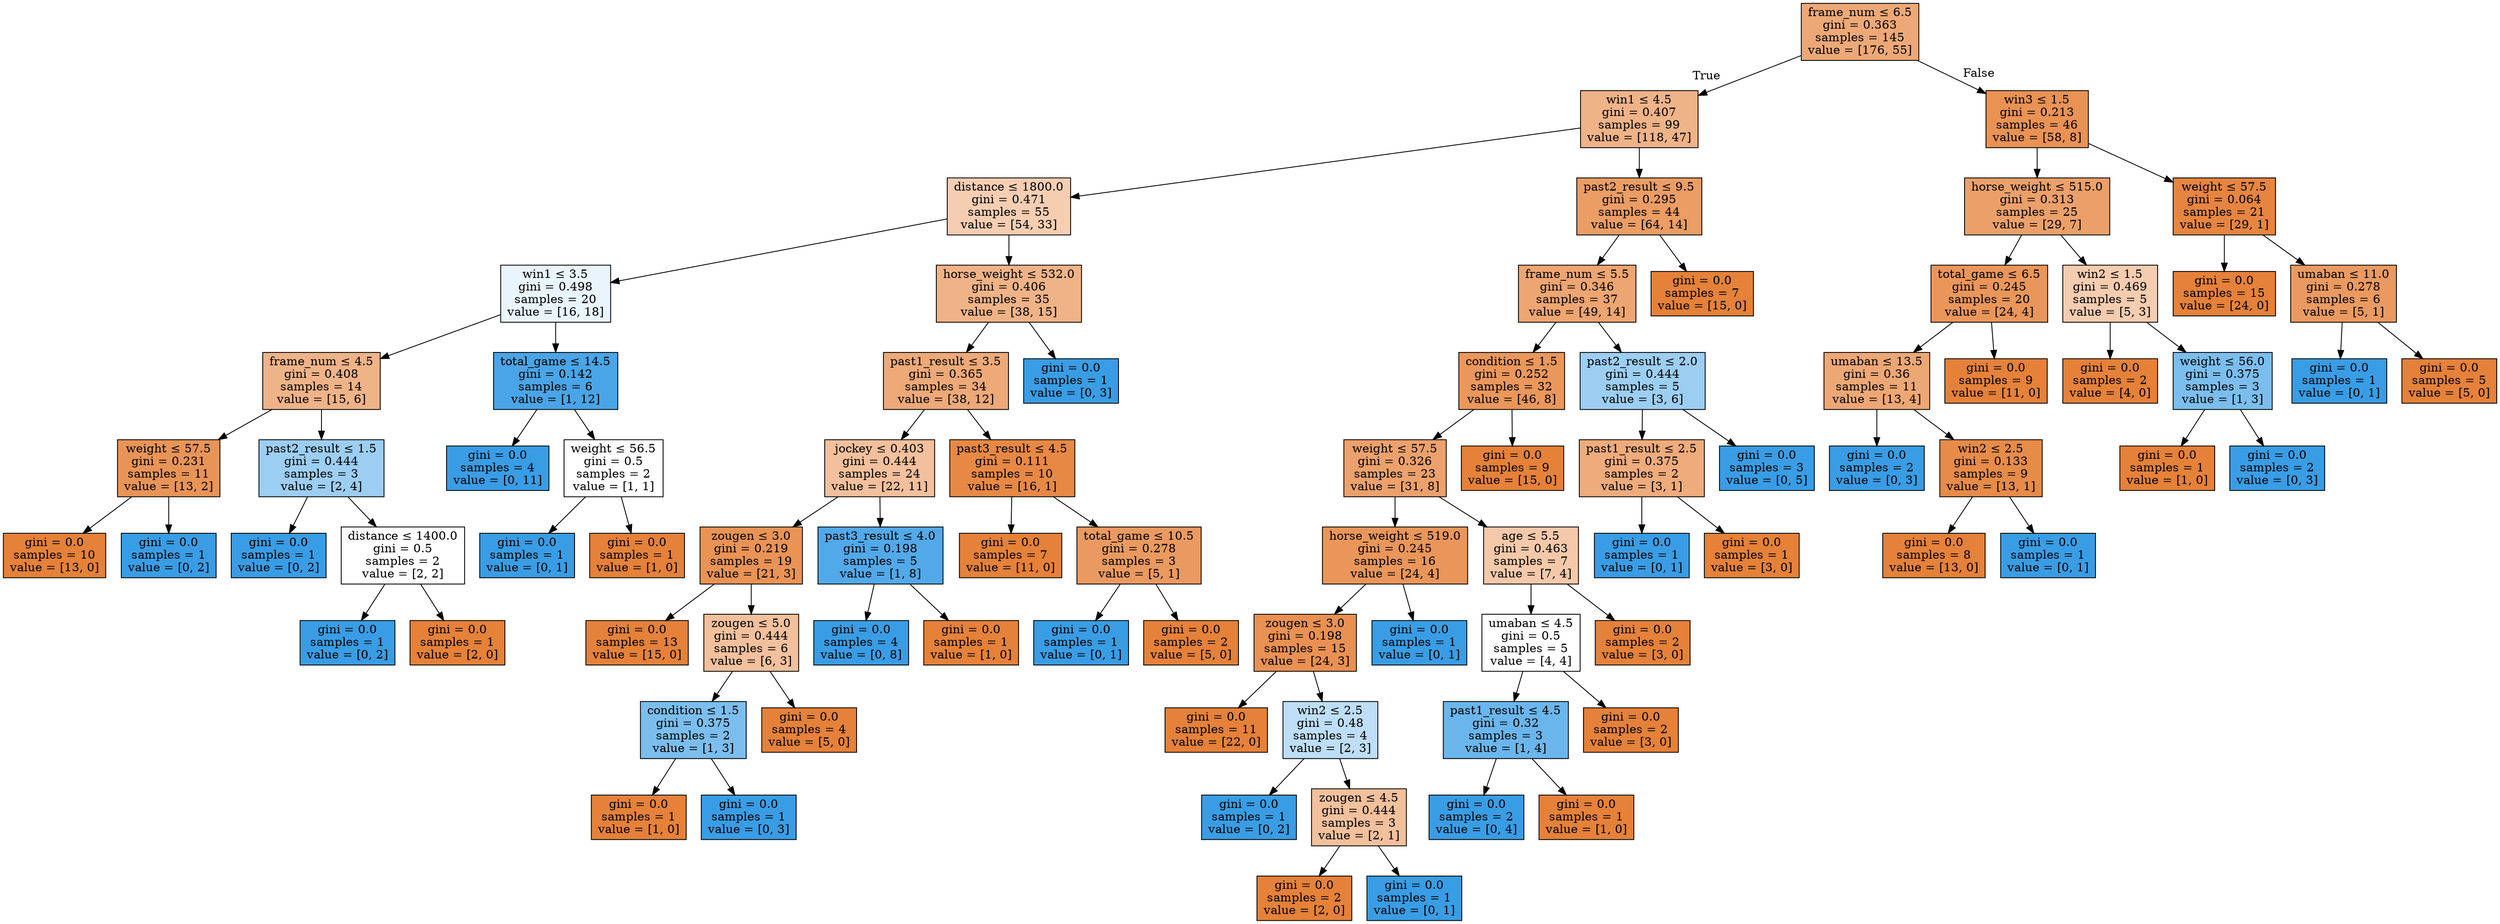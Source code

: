 digraph Tree {
node [shape=box, style="filled", color="black"] ;
0 [label=<frame_num &le; 6.5<br/>gini = 0.363<br/>samples = 145<br/>value = [176, 55]>, fillcolor="#e58139af"] ;
1 [label=<win1 &le; 4.5<br/>gini = 0.407<br/>samples = 99<br/>value = [118, 47]>, fillcolor="#e5813999"] ;
0 -> 1 [labeldistance=2.5, labelangle=45, headlabel="True"] ;
2 [label=<distance &le; 1800.0<br/>gini = 0.471<br/>samples = 55<br/>value = [54, 33]>, fillcolor="#e5813963"] ;
1 -> 2 ;
3 [label=<win1 &le; 3.5<br/>gini = 0.498<br/>samples = 20<br/>value = [16, 18]>, fillcolor="#399de51c"] ;
2 -> 3 ;
4 [label=<frame_num &le; 4.5<br/>gini = 0.408<br/>samples = 14<br/>value = [15, 6]>, fillcolor="#e5813999"] ;
3 -> 4 ;
5 [label=<weight &le; 57.5<br/>gini = 0.231<br/>samples = 11<br/>value = [13, 2]>, fillcolor="#e58139d8"] ;
4 -> 5 ;
6 [label=<gini = 0.0<br/>samples = 10<br/>value = [13, 0]>, fillcolor="#e58139ff"] ;
5 -> 6 ;
7 [label=<gini = 0.0<br/>samples = 1<br/>value = [0, 2]>, fillcolor="#399de5ff"] ;
5 -> 7 ;
8 [label=<past2_result &le; 1.5<br/>gini = 0.444<br/>samples = 3<br/>value = [2, 4]>, fillcolor="#399de57f"] ;
4 -> 8 ;
9 [label=<gini = 0.0<br/>samples = 1<br/>value = [0, 2]>, fillcolor="#399de5ff"] ;
8 -> 9 ;
10 [label=<distance &le; 1400.0<br/>gini = 0.5<br/>samples = 2<br/>value = [2, 2]>, fillcolor="#e5813900"] ;
8 -> 10 ;
11 [label=<gini = 0.0<br/>samples = 1<br/>value = [0, 2]>, fillcolor="#399de5ff"] ;
10 -> 11 ;
12 [label=<gini = 0.0<br/>samples = 1<br/>value = [2, 0]>, fillcolor="#e58139ff"] ;
10 -> 12 ;
13 [label=<total_game &le; 14.5<br/>gini = 0.142<br/>samples = 6<br/>value = [1, 12]>, fillcolor="#399de5ea"] ;
3 -> 13 ;
14 [label=<gini = 0.0<br/>samples = 4<br/>value = [0, 11]>, fillcolor="#399de5ff"] ;
13 -> 14 ;
15 [label=<weight &le; 56.5<br/>gini = 0.5<br/>samples = 2<br/>value = [1, 1]>, fillcolor="#e5813900"] ;
13 -> 15 ;
16 [label=<gini = 0.0<br/>samples = 1<br/>value = [0, 1]>, fillcolor="#399de5ff"] ;
15 -> 16 ;
17 [label=<gini = 0.0<br/>samples = 1<br/>value = [1, 0]>, fillcolor="#e58139ff"] ;
15 -> 17 ;
18 [label=<horse_weight &le; 532.0<br/>gini = 0.406<br/>samples = 35<br/>value = [38, 15]>, fillcolor="#e581399a"] ;
2 -> 18 ;
19 [label=<past1_result &le; 3.5<br/>gini = 0.365<br/>samples = 34<br/>value = [38, 12]>, fillcolor="#e58139ae"] ;
18 -> 19 ;
20 [label=<jockey &le; 0.403<br/>gini = 0.444<br/>samples = 24<br/>value = [22, 11]>, fillcolor="#e581397f"] ;
19 -> 20 ;
21 [label=<zougen &le; 3.0<br/>gini = 0.219<br/>samples = 19<br/>value = [21, 3]>, fillcolor="#e58139db"] ;
20 -> 21 ;
22 [label=<gini = 0.0<br/>samples = 13<br/>value = [15, 0]>, fillcolor="#e58139ff"] ;
21 -> 22 ;
23 [label=<zougen &le; 5.0<br/>gini = 0.444<br/>samples = 6<br/>value = [6, 3]>, fillcolor="#e581397f"] ;
21 -> 23 ;
24 [label=<condition &le; 1.5<br/>gini = 0.375<br/>samples = 2<br/>value = [1, 3]>, fillcolor="#399de5aa"] ;
23 -> 24 ;
25 [label=<gini = 0.0<br/>samples = 1<br/>value = [1, 0]>, fillcolor="#e58139ff"] ;
24 -> 25 ;
26 [label=<gini = 0.0<br/>samples = 1<br/>value = [0, 3]>, fillcolor="#399de5ff"] ;
24 -> 26 ;
27 [label=<gini = 0.0<br/>samples = 4<br/>value = [5, 0]>, fillcolor="#e58139ff"] ;
23 -> 27 ;
28 [label=<past3_result &le; 4.0<br/>gini = 0.198<br/>samples = 5<br/>value = [1, 8]>, fillcolor="#399de5df"] ;
20 -> 28 ;
29 [label=<gini = 0.0<br/>samples = 4<br/>value = [0, 8]>, fillcolor="#399de5ff"] ;
28 -> 29 ;
30 [label=<gini = 0.0<br/>samples = 1<br/>value = [1, 0]>, fillcolor="#e58139ff"] ;
28 -> 30 ;
31 [label=<past3_result &le; 4.5<br/>gini = 0.111<br/>samples = 10<br/>value = [16, 1]>, fillcolor="#e58139ef"] ;
19 -> 31 ;
32 [label=<gini = 0.0<br/>samples = 7<br/>value = [11, 0]>, fillcolor="#e58139ff"] ;
31 -> 32 ;
33 [label=<total_game &le; 10.5<br/>gini = 0.278<br/>samples = 3<br/>value = [5, 1]>, fillcolor="#e58139cc"] ;
31 -> 33 ;
34 [label=<gini = 0.0<br/>samples = 1<br/>value = [0, 1]>, fillcolor="#399de5ff"] ;
33 -> 34 ;
35 [label=<gini = 0.0<br/>samples = 2<br/>value = [5, 0]>, fillcolor="#e58139ff"] ;
33 -> 35 ;
36 [label=<gini = 0.0<br/>samples = 1<br/>value = [0, 3]>, fillcolor="#399de5ff"] ;
18 -> 36 ;
37 [label=<past2_result &le; 9.5<br/>gini = 0.295<br/>samples = 44<br/>value = [64, 14]>, fillcolor="#e58139c7"] ;
1 -> 37 ;
38 [label=<frame_num &le; 5.5<br/>gini = 0.346<br/>samples = 37<br/>value = [49, 14]>, fillcolor="#e58139b6"] ;
37 -> 38 ;
39 [label=<condition &le; 1.5<br/>gini = 0.252<br/>samples = 32<br/>value = [46, 8]>, fillcolor="#e58139d3"] ;
38 -> 39 ;
40 [label=<weight &le; 57.5<br/>gini = 0.326<br/>samples = 23<br/>value = [31, 8]>, fillcolor="#e58139bd"] ;
39 -> 40 ;
41 [label=<horse_weight &le; 519.0<br/>gini = 0.245<br/>samples = 16<br/>value = [24, 4]>, fillcolor="#e58139d4"] ;
40 -> 41 ;
42 [label=<zougen &le; 3.0<br/>gini = 0.198<br/>samples = 15<br/>value = [24, 3]>, fillcolor="#e58139df"] ;
41 -> 42 ;
43 [label=<gini = 0.0<br/>samples = 11<br/>value = [22, 0]>, fillcolor="#e58139ff"] ;
42 -> 43 ;
44 [label=<win2 &le; 2.5<br/>gini = 0.48<br/>samples = 4<br/>value = [2, 3]>, fillcolor="#399de555"] ;
42 -> 44 ;
45 [label=<gini = 0.0<br/>samples = 1<br/>value = [0, 2]>, fillcolor="#399de5ff"] ;
44 -> 45 ;
46 [label=<zougen &le; 4.5<br/>gini = 0.444<br/>samples = 3<br/>value = [2, 1]>, fillcolor="#e581397f"] ;
44 -> 46 ;
47 [label=<gini = 0.0<br/>samples = 2<br/>value = [2, 0]>, fillcolor="#e58139ff"] ;
46 -> 47 ;
48 [label=<gini = 0.0<br/>samples = 1<br/>value = [0, 1]>, fillcolor="#399de5ff"] ;
46 -> 48 ;
49 [label=<gini = 0.0<br/>samples = 1<br/>value = [0, 1]>, fillcolor="#399de5ff"] ;
41 -> 49 ;
50 [label=<age &le; 5.5<br/>gini = 0.463<br/>samples = 7<br/>value = [7, 4]>, fillcolor="#e581396d"] ;
40 -> 50 ;
51 [label=<umaban &le; 4.5<br/>gini = 0.5<br/>samples = 5<br/>value = [4, 4]>, fillcolor="#e5813900"] ;
50 -> 51 ;
52 [label=<past1_result &le; 4.5<br/>gini = 0.32<br/>samples = 3<br/>value = [1, 4]>, fillcolor="#399de5bf"] ;
51 -> 52 ;
53 [label=<gini = 0.0<br/>samples = 2<br/>value = [0, 4]>, fillcolor="#399de5ff"] ;
52 -> 53 ;
54 [label=<gini = 0.0<br/>samples = 1<br/>value = [1, 0]>, fillcolor="#e58139ff"] ;
52 -> 54 ;
55 [label=<gini = 0.0<br/>samples = 2<br/>value = [3, 0]>, fillcolor="#e58139ff"] ;
51 -> 55 ;
56 [label=<gini = 0.0<br/>samples = 2<br/>value = [3, 0]>, fillcolor="#e58139ff"] ;
50 -> 56 ;
57 [label=<gini = 0.0<br/>samples = 9<br/>value = [15, 0]>, fillcolor="#e58139ff"] ;
39 -> 57 ;
58 [label=<past2_result &le; 2.0<br/>gini = 0.444<br/>samples = 5<br/>value = [3, 6]>, fillcolor="#399de57f"] ;
38 -> 58 ;
59 [label=<past1_result &le; 2.5<br/>gini = 0.375<br/>samples = 2<br/>value = [3, 1]>, fillcolor="#e58139aa"] ;
58 -> 59 ;
60 [label=<gini = 0.0<br/>samples = 1<br/>value = [0, 1]>, fillcolor="#399de5ff"] ;
59 -> 60 ;
61 [label=<gini = 0.0<br/>samples = 1<br/>value = [3, 0]>, fillcolor="#e58139ff"] ;
59 -> 61 ;
62 [label=<gini = 0.0<br/>samples = 3<br/>value = [0, 5]>, fillcolor="#399de5ff"] ;
58 -> 62 ;
63 [label=<gini = 0.0<br/>samples = 7<br/>value = [15, 0]>, fillcolor="#e58139ff"] ;
37 -> 63 ;
64 [label=<win3 &le; 1.5<br/>gini = 0.213<br/>samples = 46<br/>value = [58, 8]>, fillcolor="#e58139dc"] ;
0 -> 64 [labeldistance=2.5, labelangle=-45, headlabel="False"] ;
65 [label=<horse_weight &le; 515.0<br/>gini = 0.313<br/>samples = 25<br/>value = [29, 7]>, fillcolor="#e58139c1"] ;
64 -> 65 ;
66 [label=<total_game &le; 6.5<br/>gini = 0.245<br/>samples = 20<br/>value = [24, 4]>, fillcolor="#e58139d4"] ;
65 -> 66 ;
67 [label=<umaban &le; 13.5<br/>gini = 0.36<br/>samples = 11<br/>value = [13, 4]>, fillcolor="#e58139b1"] ;
66 -> 67 ;
68 [label=<gini = 0.0<br/>samples = 2<br/>value = [0, 3]>, fillcolor="#399de5ff"] ;
67 -> 68 ;
69 [label=<win2 &le; 2.5<br/>gini = 0.133<br/>samples = 9<br/>value = [13, 1]>, fillcolor="#e58139eb"] ;
67 -> 69 ;
70 [label=<gini = 0.0<br/>samples = 8<br/>value = [13, 0]>, fillcolor="#e58139ff"] ;
69 -> 70 ;
71 [label=<gini = 0.0<br/>samples = 1<br/>value = [0, 1]>, fillcolor="#399de5ff"] ;
69 -> 71 ;
72 [label=<gini = 0.0<br/>samples = 9<br/>value = [11, 0]>, fillcolor="#e58139ff"] ;
66 -> 72 ;
73 [label=<win2 &le; 1.5<br/>gini = 0.469<br/>samples = 5<br/>value = [5, 3]>, fillcolor="#e5813966"] ;
65 -> 73 ;
74 [label=<gini = 0.0<br/>samples = 2<br/>value = [4, 0]>, fillcolor="#e58139ff"] ;
73 -> 74 ;
75 [label=<weight &le; 56.0<br/>gini = 0.375<br/>samples = 3<br/>value = [1, 3]>, fillcolor="#399de5aa"] ;
73 -> 75 ;
76 [label=<gini = 0.0<br/>samples = 1<br/>value = [1, 0]>, fillcolor="#e58139ff"] ;
75 -> 76 ;
77 [label=<gini = 0.0<br/>samples = 2<br/>value = [0, 3]>, fillcolor="#399de5ff"] ;
75 -> 77 ;
78 [label=<weight &le; 57.5<br/>gini = 0.064<br/>samples = 21<br/>value = [29, 1]>, fillcolor="#e58139f6"] ;
64 -> 78 ;
79 [label=<gini = 0.0<br/>samples = 15<br/>value = [24, 0]>, fillcolor="#e58139ff"] ;
78 -> 79 ;
80 [label=<umaban &le; 11.0<br/>gini = 0.278<br/>samples = 6<br/>value = [5, 1]>, fillcolor="#e58139cc"] ;
78 -> 80 ;
81 [label=<gini = 0.0<br/>samples = 1<br/>value = [0, 1]>, fillcolor="#399de5ff"] ;
80 -> 81 ;
82 [label=<gini = 0.0<br/>samples = 5<br/>value = [5, 0]>, fillcolor="#e58139ff"] ;
80 -> 82 ;
}